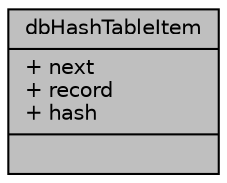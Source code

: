 digraph "dbHashTableItem"
{
 // INTERACTIVE_SVG=YES
 // LATEX_PDF_SIZE
  edge [fontname="Helvetica",fontsize="10",labelfontname="Helvetica",labelfontsize="10"];
  node [fontname="Helvetica",fontsize="10",shape=record];
  Node1 [label="{dbHashTableItem\n|+ next\l+ record\l+ hash\l|}",height=0.2,width=0.4,color="black", fillcolor="grey75", style="filled", fontcolor="black",tooltip=" "];
}
